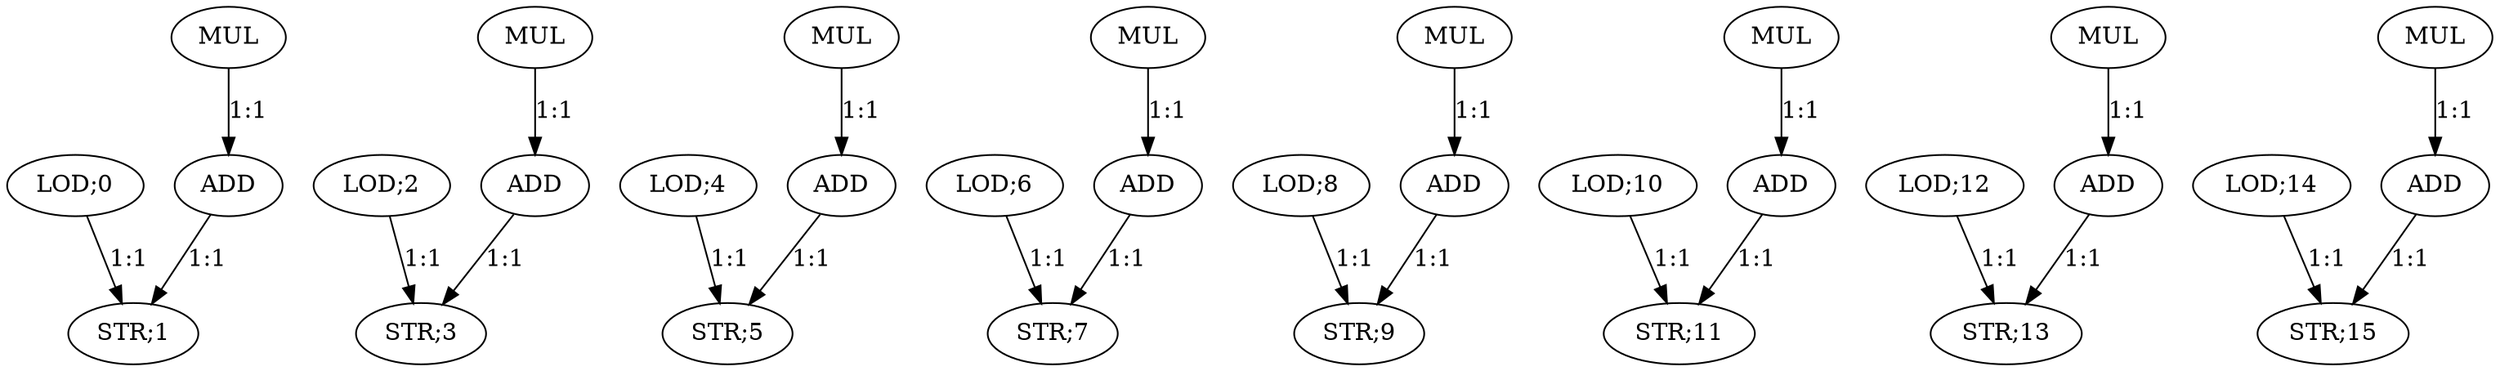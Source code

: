 digraph  {
   0 [label="LOD;0"];
   1 [label="MUL"];
   2 [label="ADD"];
   3 [label="STR;1"];
   4 [label="LOD;2"];
   5 [label="MUL"];
   6 [label="ADD"];
   7 [label="STR;3"];
   8 [label="LOD;4"];
   9 [label="MUL"];
   10 [label="ADD"];
   11 [label="STR;5"];
   12 [label="LOD;6"];
   13 [label="MUL"];
   14 [label="ADD"];
   15 [label="STR;7"];
   16 [label="LOD;8"];
   17 [label="MUL"];
   18 [label="ADD"];
   19 [label="STR;9"];
   20 [label="LOD;10"];
   21 [label="MUL"];
   22 [label="ADD"];
   23 [label="STR;11"];
   24 [label="LOD;12"];
   25 [label="MUL"];
   26 [label="ADD"];
   27 [label="STR;13"];
   28 [label="LOD;14"];
   29 [label="MUL"];
   30 [label="ADD"];
   31 [label="STR;15"];

   0->3 [label="1:1"];
   1->2 [label="1:1"];
   2->3 [label="1:1"];
   4->7 [label="1:1"];
   5->6 [label="1:1"];
   6->7 [label="1:1"];
   8->11 [label="1:1"];
   9->10 [label="1:1"];
   10->11 [label="1:1"];
   12->15 [label="1:1"];
   13->14 [label="1:1"];
   14->15 [label="1:1"];
   16->19 [label="1:1"];
   17->18 [label="1:1"];
   18->19 [label="1:1"];
   20->23 [label="1:1"];
   21->22 [label="1:1"];
   22->23 [label="1:1"];
   24->27 [label="1:1"];
   25->26 [label="1:1"];
   26->27 [label="1:1"];
   28->31 [label="1:1"];
   29->30 [label="1:1"];
   30->31 [label="1:1"];
}

